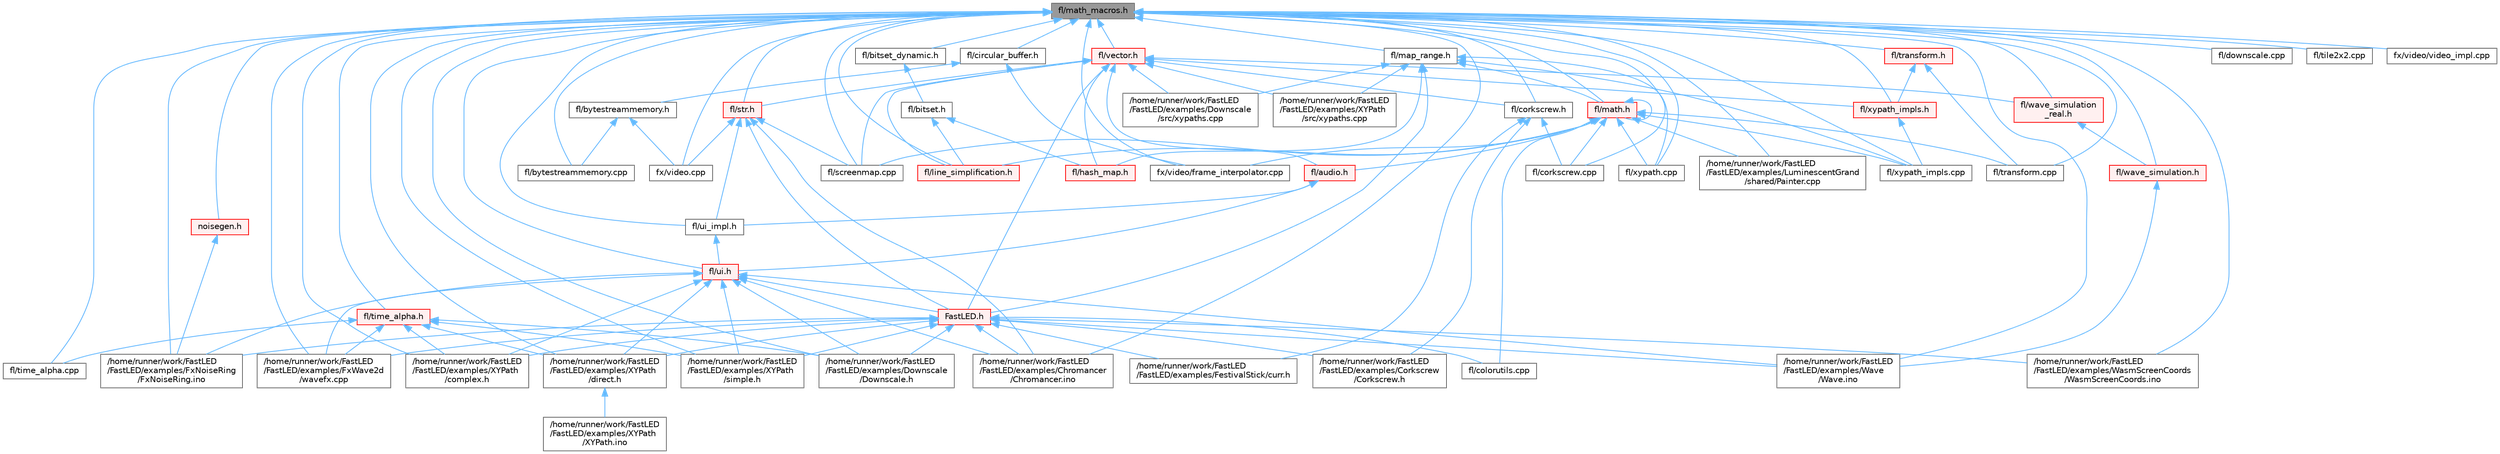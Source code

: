 digraph "fl/math_macros.h"
{
 // INTERACTIVE_SVG=YES
 // LATEX_PDF_SIZE
  bgcolor="transparent";
  edge [fontname=Helvetica,fontsize=10,labelfontname=Helvetica,labelfontsize=10];
  node [fontname=Helvetica,fontsize=10,shape=box,height=0.2,width=0.4];
  Node1 [id="Node000001",label="fl/math_macros.h",height=0.2,width=0.4,color="gray40", fillcolor="grey60", style="filled", fontcolor="black",tooltip=" "];
  Node1 -> Node2 [id="edge1_Node000001_Node000002",dir="back",color="steelblue1",style="solid",tooltip=" "];
  Node2 [id="Node000002",label="/home/runner/work/FastLED\l/FastLED/examples/Chromancer\l/Chromancer.ino",height=0.2,width=0.4,color="grey40", fillcolor="white", style="filled",URL="$d1/ddb/_chromancer_8ino.html",tooltip=" "];
  Node1 -> Node3 [id="edge2_Node000001_Node000003",dir="back",color="steelblue1",style="solid",tooltip=" "];
  Node3 [id="Node000003",label="/home/runner/work/FastLED\l/FastLED/examples/Downscale\l/Downscale.h",height=0.2,width=0.4,color="grey40", fillcolor="white", style="filled",URL="$d6/d1a/examples_2_downscale_2downscale_8h.html",tooltip=" "];
  Node1 -> Node4 [id="edge3_Node000001_Node000004",dir="back",color="steelblue1",style="solid",tooltip=" "];
  Node4 [id="Node000004",label="/home/runner/work/FastLED\l/FastLED/examples/FxNoiseRing\l/FxNoiseRing.ino",height=0.2,width=0.4,color="grey40", fillcolor="white", style="filled",URL="$d3/dac/_fx_noise_ring_8ino.html",tooltip=" "];
  Node1 -> Node5 [id="edge4_Node000001_Node000005",dir="back",color="steelblue1",style="solid",tooltip=" "];
  Node5 [id="Node000005",label="/home/runner/work/FastLED\l/FastLED/examples/FxWave2d\l/wavefx.cpp",height=0.2,width=0.4,color="grey40", fillcolor="white", style="filled",URL="$d9/d29/wavefx_8cpp.html",tooltip=" "];
  Node1 -> Node6 [id="edge5_Node000001_Node000006",dir="back",color="steelblue1",style="solid",tooltip=" "];
  Node6 [id="Node000006",label="/home/runner/work/FastLED\l/FastLED/examples/LuminescentGrand\l/shared/Painter.cpp",height=0.2,width=0.4,color="grey40", fillcolor="white", style="filled",URL="$db/d33/_painter_8cpp.html",tooltip=" "];
  Node1 -> Node7 [id="edge6_Node000001_Node000007",dir="back",color="steelblue1",style="solid",tooltip=" "];
  Node7 [id="Node000007",label="/home/runner/work/FastLED\l/FastLED/examples/WasmScreenCoords\l/WasmScreenCoords.ino",height=0.2,width=0.4,color="grey40", fillcolor="white", style="filled",URL="$dc/d4d/_wasm_screen_coords_8ino.html",tooltip="Simple test for screen coordinates in the web compiled version of FastLED."];
  Node1 -> Node8 [id="edge7_Node000001_Node000008",dir="back",color="steelblue1",style="solid",tooltip=" "];
  Node8 [id="Node000008",label="/home/runner/work/FastLED\l/FastLED/examples/Wave\l/Wave.ino",height=0.2,width=0.4,color="grey40", fillcolor="white", style="filled",URL="$d1/d16/_wave_8ino.html",tooltip=" "];
  Node1 -> Node9 [id="edge8_Node000001_Node000009",dir="back",color="steelblue1",style="solid",tooltip=" "];
  Node9 [id="Node000009",label="/home/runner/work/FastLED\l/FastLED/examples/XYPath\l/complex.h",height=0.2,width=0.4,color="grey40", fillcolor="white", style="filled",URL="$d7/d3b/complex_8h.html",tooltip=" "];
  Node1 -> Node10 [id="edge9_Node000001_Node000010",dir="back",color="steelblue1",style="solid",tooltip=" "];
  Node10 [id="Node000010",label="/home/runner/work/FastLED\l/FastLED/examples/XYPath\l/direct.h",height=0.2,width=0.4,color="grey40", fillcolor="white", style="filled",URL="$d6/daf/direct_8h.html",tooltip=" "];
  Node10 -> Node11 [id="edge10_Node000010_Node000011",dir="back",color="steelblue1",style="solid",tooltip=" "];
  Node11 [id="Node000011",label="/home/runner/work/FastLED\l/FastLED/examples/XYPath\l/XYPath.ino",height=0.2,width=0.4,color="grey40", fillcolor="white", style="filled",URL="$d2/d9c/_x_y_path_8ino.html",tooltip=" "];
  Node1 -> Node12 [id="edge11_Node000001_Node000012",dir="back",color="steelblue1",style="solid",tooltip=" "];
  Node12 [id="Node000012",label="/home/runner/work/FastLED\l/FastLED/examples/XYPath\l/simple.h",height=0.2,width=0.4,color="grey40", fillcolor="white", style="filled",URL="$d8/d14/simple_8h.html",tooltip=" "];
  Node1 -> Node13 [id="edge12_Node000001_Node000013",dir="back",color="steelblue1",style="solid",tooltip=" "];
  Node13 [id="Node000013",label="fl/bitset_dynamic.h",height=0.2,width=0.4,color="grey40", fillcolor="white", style="filled",URL="$de/d7a/bitset__dynamic_8h.html",tooltip=" "];
  Node13 -> Node14 [id="edge13_Node000013_Node000014",dir="back",color="steelblue1",style="solid",tooltip=" "];
  Node14 [id="Node000014",label="fl/bitset.h",height=0.2,width=0.4,color="grey40", fillcolor="white", style="filled",URL="$d1/d69/bitset_8h.html",tooltip=" "];
  Node14 -> Node15 [id="edge14_Node000014_Node000015",dir="back",color="steelblue1",style="solid",tooltip=" "];
  Node15 [id="Node000015",label="fl/hash_map.h",height=0.2,width=0.4,color="red", fillcolor="#FFF0F0", style="filled",URL="$d6/d13/hash__map_8h.html",tooltip=" "];
  Node14 -> Node31 [id="edge15_Node000014_Node000031",dir="back",color="steelblue1",style="solid",tooltip=" "];
  Node31 [id="Node000031",label="fl/line_simplification.h",height=0.2,width=0.4,color="red", fillcolor="#FFF0F0", style="filled",URL="$d8/da7/line__simplification_8h.html",tooltip=" "];
  Node1 -> Node33 [id="edge16_Node000001_Node000033",dir="back",color="steelblue1",style="solid",tooltip=" "];
  Node33 [id="Node000033",label="fl/bytestreammemory.cpp",height=0.2,width=0.4,color="grey40", fillcolor="white", style="filled",URL="$de/d95/bytestreammemory_8cpp.html",tooltip=" "];
  Node1 -> Node34 [id="edge17_Node000001_Node000034",dir="back",color="steelblue1",style="solid",tooltip=" "];
  Node34 [id="Node000034",label="fl/circular_buffer.h",height=0.2,width=0.4,color="grey40", fillcolor="white", style="filled",URL="$d9/d43/circular__buffer_8h.html",tooltip=" "];
  Node34 -> Node35 [id="edge18_Node000034_Node000035",dir="back",color="steelblue1",style="solid",tooltip=" "];
  Node35 [id="Node000035",label="fl/bytestreammemory.h",height=0.2,width=0.4,color="grey40", fillcolor="white", style="filled",URL="$d1/d24/bytestreammemory_8h.html",tooltip=" "];
  Node35 -> Node33 [id="edge19_Node000035_Node000033",dir="back",color="steelblue1",style="solid",tooltip=" "];
  Node35 -> Node36 [id="edge20_Node000035_Node000036",dir="back",color="steelblue1",style="solid",tooltip=" "];
  Node36 [id="Node000036",label="fx/video.cpp",height=0.2,width=0.4,color="grey40", fillcolor="white", style="filled",URL="$d0/d05/video_8cpp.html",tooltip=" "];
  Node34 -> Node37 [id="edge21_Node000034_Node000037",dir="back",color="steelblue1",style="solid",tooltip=" "];
  Node37 [id="Node000037",label="fx/video/frame_interpolator.cpp",height=0.2,width=0.4,color="grey40", fillcolor="white", style="filled",URL="$d5/da4/frame__interpolator_8cpp.html",tooltip=" "];
  Node1 -> Node38 [id="edge22_Node000001_Node000038",dir="back",color="steelblue1",style="solid",tooltip=" "];
  Node38 [id="Node000038",label="fl/corkscrew.cpp",height=0.2,width=0.4,color="grey40", fillcolor="white", style="filled",URL="$d3/d9b/corkscrew_8cpp.html",tooltip=" "];
  Node1 -> Node39 [id="edge23_Node000001_Node000039",dir="back",color="steelblue1",style="solid",tooltip=" "];
  Node39 [id="Node000039",label="fl/corkscrew.h",height=0.2,width=0.4,color="grey40", fillcolor="white", style="filled",URL="$d1/dd4/src_2fl_2corkscrew_8h.html",tooltip="Corkscrew projection utilities."];
  Node39 -> Node40 [id="edge24_Node000039_Node000040",dir="back",color="steelblue1",style="solid",tooltip=" "];
  Node40 [id="Node000040",label="/home/runner/work/FastLED\l/FastLED/examples/Corkscrew\l/Corkscrew.h",height=0.2,width=0.4,color="grey40", fillcolor="white", style="filled",URL="$df/d40/examples_2_corkscrew_2corkscrew_8h.html",tooltip=" "];
  Node39 -> Node41 [id="edge25_Node000039_Node000041",dir="back",color="steelblue1",style="solid",tooltip=" "];
  Node41 [id="Node000041",label="/home/runner/work/FastLED\l/FastLED/examples/FestivalStick/curr.h",height=0.2,width=0.4,color="grey40", fillcolor="white", style="filled",URL="$d4/d06/curr_8h.html",tooltip=" "];
  Node39 -> Node38 [id="edge26_Node000039_Node000038",dir="back",color="steelblue1",style="solid",tooltip=" "];
  Node1 -> Node42 [id="edge27_Node000001_Node000042",dir="back",color="steelblue1",style="solid",tooltip=" "];
  Node42 [id="Node000042",label="fl/downscale.cpp",height=0.2,width=0.4,color="grey40", fillcolor="white", style="filled",URL="$d8/df9/downscale_8cpp.html",tooltip=" "];
  Node1 -> Node31 [id="edge28_Node000001_Node000031",dir="back",color="steelblue1",style="solid",tooltip=" "];
  Node1 -> Node43 [id="edge29_Node000001_Node000043",dir="back",color="steelblue1",style="solid",tooltip=" "];
  Node43 [id="Node000043",label="fl/map_range.h",height=0.2,width=0.4,color="grey40", fillcolor="white", style="filled",URL="$d1/d47/map__range_8h.html",tooltip=" "];
  Node43 -> Node44 [id="edge30_Node000043_Node000044",dir="back",color="steelblue1",style="solid",tooltip=" "];
  Node44 [id="Node000044",label="/home/runner/work/FastLED\l/FastLED/examples/Downscale\l/src/xypaths.cpp",height=0.2,width=0.4,color="grey40", fillcolor="white", style="filled",URL="$dd/d96/_downscale_2src_2xypaths_8cpp.html",tooltip=" "];
  Node43 -> Node45 [id="edge31_Node000043_Node000045",dir="back",color="steelblue1",style="solid",tooltip=" "];
  Node45 [id="Node000045",label="/home/runner/work/FastLED\l/FastLED/examples/XYPath\l/src/xypaths.cpp",height=0.2,width=0.4,color="grey40", fillcolor="white", style="filled",URL="$d8/d55/_x_y_path_2src_2xypaths_8cpp.html",tooltip=" "];
  Node43 -> Node46 [id="edge32_Node000043_Node000046",dir="back",color="steelblue1",style="solid",tooltip=" "];
  Node46 [id="Node000046",label="FastLED.h",height=0.2,width=0.4,color="red", fillcolor="#FFF0F0", style="filled",URL="$db/d97/_fast_l_e_d_8h.html",tooltip="central include file for FastLED, defines the CFastLED class/object"];
  Node46 -> Node2 [id="edge33_Node000046_Node000002",dir="back",color="steelblue1",style="solid",tooltip=" "];
  Node46 -> Node40 [id="edge34_Node000046_Node000040",dir="back",color="steelblue1",style="solid",tooltip=" "];
  Node46 -> Node3 [id="edge35_Node000046_Node000003",dir="back",color="steelblue1",style="solid",tooltip=" "];
  Node46 -> Node41 [id="edge36_Node000046_Node000041",dir="back",color="steelblue1",style="solid",tooltip=" "];
  Node46 -> Node4 [id="edge37_Node000046_Node000004",dir="back",color="steelblue1",style="solid",tooltip=" "];
  Node46 -> Node5 [id="edge38_Node000046_Node000005",dir="back",color="steelblue1",style="solid",tooltip=" "];
  Node46 -> Node7 [id="edge39_Node000046_Node000007",dir="back",color="steelblue1",style="solid",tooltip=" "];
  Node46 -> Node8 [id="edge40_Node000046_Node000008",dir="back",color="steelblue1",style="solid",tooltip=" "];
  Node46 -> Node9 [id="edge41_Node000046_Node000009",dir="back",color="steelblue1",style="solid",tooltip=" "];
  Node46 -> Node10 [id="edge42_Node000046_Node000010",dir="back",color="steelblue1",style="solid",tooltip=" "];
  Node46 -> Node12 [id="edge43_Node000046_Node000012",dir="back",color="steelblue1",style="solid",tooltip=" "];
  Node46 -> Node134 [id="edge44_Node000046_Node000134",dir="back",color="steelblue1",style="solid",tooltip=" "];
  Node134 [id="Node000134",label="fl/colorutils.cpp",height=0.2,width=0.4,color="grey40", fillcolor="white", style="filled",URL="$da/d2d/colorutils_8cpp.html",tooltip="Misc utility functions for palettes, blending, and more."];
  Node43 -> Node15 [id="edge45_Node000043_Node000015",dir="back",color="steelblue1",style="solid",tooltip=" "];
  Node43 -> Node169 [id="edge46_Node000043_Node000169",dir="back",color="steelblue1",style="solid",tooltip=" "];
  Node169 [id="Node000169",label="fl/math.h",height=0.2,width=0.4,color="red", fillcolor="#FFF0F0", style="filled",URL="$df/db1/math_8h.html",tooltip=" "];
  Node169 -> Node6 [id="edge47_Node000169_Node000006",dir="back",color="steelblue1",style="solid",tooltip=" "];
  Node169 -> Node170 [id="edge48_Node000169_Node000170",dir="back",color="steelblue1",style="solid",tooltip=" "];
  Node170 [id="Node000170",label="fl/audio.h",height=0.2,width=0.4,color="red", fillcolor="#FFF0F0", style="filled",URL="$da/d09/audio_8h.html",tooltip=" "];
  Node170 -> Node172 [id="edge49_Node000170_Node000172",dir="back",color="steelblue1",style="solid",tooltip=" "];
  Node172 [id="Node000172",label="fl/ui.h",height=0.2,width=0.4,color="red", fillcolor="#FFF0F0", style="filled",URL="$d9/d3b/ui_8h.html",tooltip=" "];
  Node172 -> Node2 [id="edge50_Node000172_Node000002",dir="back",color="steelblue1",style="solid",tooltip=" "];
  Node172 -> Node3 [id="edge51_Node000172_Node000003",dir="back",color="steelblue1",style="solid",tooltip=" "];
  Node172 -> Node4 [id="edge52_Node000172_Node000004",dir="back",color="steelblue1",style="solid",tooltip=" "];
  Node172 -> Node5 [id="edge53_Node000172_Node000005",dir="back",color="steelblue1",style="solid",tooltip=" "];
  Node172 -> Node8 [id="edge54_Node000172_Node000008",dir="back",color="steelblue1",style="solid",tooltip=" "];
  Node172 -> Node9 [id="edge55_Node000172_Node000009",dir="back",color="steelblue1",style="solid",tooltip=" "];
  Node172 -> Node10 [id="edge56_Node000172_Node000010",dir="back",color="steelblue1",style="solid",tooltip=" "];
  Node172 -> Node12 [id="edge57_Node000172_Node000012",dir="back",color="steelblue1",style="solid",tooltip=" "];
  Node172 -> Node46 [id="edge58_Node000172_Node000046",dir="back",color="steelblue1",style="solid",tooltip=" "];
  Node170 -> Node181 [id="edge59_Node000170_Node000181",dir="back",color="steelblue1",style="solid",tooltip=" "];
  Node181 [id="Node000181",label="fl/ui_impl.h",height=0.2,width=0.4,color="grey40", fillcolor="white", style="filled",URL="$d6/dc0/ui__impl_8h.html",tooltip=" "];
  Node181 -> Node172 [id="edge60_Node000181_Node000172",dir="back",color="steelblue1",style="solid",tooltip=" "];
  Node169 -> Node134 [id="edge61_Node000169_Node000134",dir="back",color="steelblue1",style="solid",tooltip=" "];
  Node169 -> Node38 [id="edge62_Node000169_Node000038",dir="back",color="steelblue1",style="solid",tooltip=" "];
  Node169 -> Node31 [id="edge63_Node000169_Node000031",dir="back",color="steelblue1",style="solid",tooltip=" "];
  Node169 -> Node169 [id="edge64_Node000169_Node000169",dir="back",color="steelblue1",style="solid",tooltip=" "];
  Node169 -> Node190 [id="edge65_Node000169_Node000190",dir="back",color="steelblue1",style="solid",tooltip=" "];
  Node190 [id="Node000190",label="fl/screenmap.cpp",height=0.2,width=0.4,color="grey40", fillcolor="white", style="filled",URL="$d9/d6f/screenmap_8cpp.html",tooltip=" "];
  Node169 -> Node192 [id="edge66_Node000169_Node000192",dir="back",color="steelblue1",style="solid",tooltip=" "];
  Node192 [id="Node000192",label="fl/transform.cpp",height=0.2,width=0.4,color="grey40", fillcolor="white", style="filled",URL="$d8/d8c/transform_8cpp.html",tooltip=" "];
  Node169 -> Node28 [id="edge67_Node000169_Node000028",dir="back",color="steelblue1",style="solid",tooltip=" "];
  Node28 [id="Node000028",label="fl/xypath.cpp",height=0.2,width=0.4,color="grey40", fillcolor="white", style="filled",URL="$d4/d78/xypath_8cpp.html",tooltip=" "];
  Node169 -> Node29 [id="edge68_Node000169_Node000029",dir="back",color="steelblue1",style="solid",tooltip=" "];
  Node29 [id="Node000029",label="fl/xypath_impls.cpp",height=0.2,width=0.4,color="grey40", fillcolor="white", style="filled",URL="$d4/db1/xypath__impls_8cpp.html",tooltip=" "];
  Node169 -> Node37 [id="edge69_Node000169_Node000037",dir="back",color="steelblue1",style="solid",tooltip=" "];
  Node43 -> Node28 [id="edge70_Node000043_Node000028",dir="back",color="steelblue1",style="solid",tooltip=" "];
  Node43 -> Node29 [id="edge71_Node000043_Node000029",dir="back",color="steelblue1",style="solid",tooltip=" "];
  Node1 -> Node169 [id="edge72_Node000001_Node000169",dir="back",color="steelblue1",style="solid",tooltip=" "];
  Node1 -> Node190 [id="edge73_Node000001_Node000190",dir="back",color="steelblue1",style="solid",tooltip=" "];
  Node1 -> Node245 [id="edge74_Node000001_Node000245",dir="back",color="steelblue1",style="solid",tooltip=" "];
  Node245 [id="Node000245",label="fl/str.h",height=0.2,width=0.4,color="red", fillcolor="#FFF0F0", style="filled",URL="$d1/d93/str_8h.html",tooltip=" "];
  Node245 -> Node2 [id="edge75_Node000245_Node000002",dir="back",color="steelblue1",style="solid",tooltip=" "];
  Node245 -> Node46 [id="edge76_Node000245_Node000046",dir="back",color="steelblue1",style="solid",tooltip=" "];
  Node245 -> Node190 [id="edge77_Node000245_Node000190",dir="back",color="steelblue1",style="solid",tooltip=" "];
  Node245 -> Node181 [id="edge78_Node000245_Node000181",dir="back",color="steelblue1",style="solid",tooltip=" "];
  Node245 -> Node36 [id="edge79_Node000245_Node000036",dir="back",color="steelblue1",style="solid",tooltip=" "];
  Node1 -> Node27 [id="edge80_Node000001_Node000027",dir="back",color="steelblue1",style="solid",tooltip=" "];
  Node27 [id="Node000027",label="fl/tile2x2.cpp",height=0.2,width=0.4,color="grey40", fillcolor="white", style="filled",URL="$db/d15/tile2x2_8cpp.html",tooltip=" "];
  Node1 -> Node283 [id="edge81_Node000001_Node000283",dir="back",color="steelblue1",style="solid",tooltip=" "];
  Node283 [id="Node000283",label="fl/time_alpha.cpp",height=0.2,width=0.4,color="grey40", fillcolor="white", style="filled",URL="$d6/d07/time__alpha_8cpp.html",tooltip=" "];
  Node1 -> Node284 [id="edge82_Node000001_Node000284",dir="back",color="steelblue1",style="solid",tooltip=" "];
  Node284 [id="Node000284",label="fl/time_alpha.h",height=0.2,width=0.4,color="red", fillcolor="#FFF0F0", style="filled",URL="$d0/d87/time__alpha_8h.html",tooltip=" "];
  Node284 -> Node3 [id="edge83_Node000284_Node000003",dir="back",color="steelblue1",style="solid",tooltip=" "];
  Node284 -> Node5 [id="edge84_Node000284_Node000005",dir="back",color="steelblue1",style="solid",tooltip=" "];
  Node284 -> Node9 [id="edge85_Node000284_Node000009",dir="back",color="steelblue1",style="solid",tooltip=" "];
  Node284 -> Node10 [id="edge86_Node000284_Node000010",dir="back",color="steelblue1",style="solid",tooltip=" "];
  Node284 -> Node12 [id="edge87_Node000284_Node000012",dir="back",color="steelblue1",style="solid",tooltip=" "];
  Node284 -> Node283 [id="edge88_Node000284_Node000283",dir="back",color="steelblue1",style="solid",tooltip=" "];
  Node1 -> Node192 [id="edge89_Node000001_Node000192",dir="back",color="steelblue1",style="solid",tooltip=" "];
  Node1 -> Node193 [id="edge90_Node000001_Node000193",dir="back",color="steelblue1",style="solid",tooltip=" "];
  Node193 [id="Node000193",label="fl/transform.h",height=0.2,width=0.4,color="red", fillcolor="#FFF0F0", style="filled",URL="$d2/d80/transform_8h.html",tooltip=" "];
  Node193 -> Node192 [id="edge91_Node000193_Node000192",dir="back",color="steelblue1",style="solid",tooltip=" "];
  Node193 -> Node198 [id="edge92_Node000193_Node000198",dir="back",color="steelblue1",style="solid",tooltip=" "];
  Node198 [id="Node000198",label="fl/xypath_impls.h",height=0.2,width=0.4,color="red", fillcolor="#FFF0F0", style="filled",URL="$d8/d5f/xypath__impls_8h.html",tooltip=" "];
  Node198 -> Node29 [id="edge93_Node000198_Node000029",dir="back",color="steelblue1",style="solid",tooltip=" "];
  Node1 -> Node172 [id="edge94_Node000001_Node000172",dir="back",color="steelblue1",style="solid",tooltip=" "];
  Node1 -> Node181 [id="edge95_Node000001_Node000181",dir="back",color="steelblue1",style="solid",tooltip=" "];
  Node1 -> Node261 [id="edge96_Node000001_Node000261",dir="back",color="steelblue1",style="solid",tooltip=" "];
  Node261 [id="Node000261",label="fl/vector.h",height=0.2,width=0.4,color="red", fillcolor="#FFF0F0", style="filled",URL="$d6/d68/vector_8h.html",tooltip=" "];
  Node261 -> Node44 [id="edge97_Node000261_Node000044",dir="back",color="steelblue1",style="solid",tooltip=" "];
  Node261 -> Node45 [id="edge98_Node000261_Node000045",dir="back",color="steelblue1",style="solid",tooltip=" "];
  Node261 -> Node46 [id="edge99_Node000261_Node000046",dir="back",color="steelblue1",style="solid",tooltip=" "];
  Node261 -> Node170 [id="edge100_Node000261_Node000170",dir="back",color="steelblue1",style="solid",tooltip=" "];
  Node261 -> Node39 [id="edge101_Node000261_Node000039",dir="back",color="steelblue1",style="solid",tooltip=" "];
  Node261 -> Node15 [id="edge102_Node000261_Node000015",dir="back",color="steelblue1",style="solid",tooltip=" "];
  Node261 -> Node31 [id="edge103_Node000261_Node000031",dir="back",color="steelblue1",style="solid",tooltip=" "];
  Node261 -> Node190 [id="edge104_Node000261_Node000190",dir="back",color="steelblue1",style="solid",tooltip=" "];
  Node261 -> Node245 [id="edge105_Node000261_Node000245",dir="back",color="steelblue1",style="solid",tooltip=" "];
  Node261 -> Node222 [id="edge106_Node000261_Node000222",dir="back",color="steelblue1",style="solid",tooltip=" "];
  Node222 [id="Node000222",label="fl/wave_simulation\l_real.h",height=0.2,width=0.4,color="red", fillcolor="#FFF0F0", style="filled",URL="$dd/d8e/wave__simulation__real_8h.html",tooltip=" "];
  Node222 -> Node220 [id="edge107_Node000222_Node000220",dir="back",color="steelblue1",style="solid",tooltip=" "];
  Node220 [id="Node000220",label="fl/wave_simulation.h",height=0.2,width=0.4,color="red", fillcolor="#FFF0F0", style="filled",URL="$dc/d36/wave__simulation_8h.html",tooltip=" "];
  Node220 -> Node8 [id="edge108_Node000220_Node000008",dir="back",color="steelblue1",style="solid",tooltip=" "];
  Node261 -> Node198 [id="edge109_Node000261_Node000198",dir="back",color="steelblue1",style="solid",tooltip=" "];
  Node1 -> Node220 [id="edge110_Node000001_Node000220",dir="back",color="steelblue1",style="solid",tooltip=" "];
  Node1 -> Node222 [id="edge111_Node000001_Node000222",dir="back",color="steelblue1",style="solid",tooltip=" "];
  Node1 -> Node28 [id="edge112_Node000001_Node000028",dir="back",color="steelblue1",style="solid",tooltip=" "];
  Node1 -> Node29 [id="edge113_Node000001_Node000029",dir="back",color="steelblue1",style="solid",tooltip=" "];
  Node1 -> Node198 [id="edge114_Node000001_Node000198",dir="back",color="steelblue1",style="solid",tooltip=" "];
  Node1 -> Node36 [id="edge115_Node000001_Node000036",dir="back",color="steelblue1",style="solid",tooltip=" "];
  Node1 -> Node37 [id="edge116_Node000001_Node000037",dir="back",color="steelblue1",style="solid",tooltip=" "];
  Node1 -> Node231 [id="edge117_Node000001_Node000231",dir="back",color="steelblue1",style="solid",tooltip=" "];
  Node231 [id="Node000231",label="fx/video/video_impl.cpp",height=0.2,width=0.4,color="grey40", fillcolor="white", style="filled",URL="$d0/d7f/video__impl_8cpp.html",tooltip=" "];
  Node1 -> Node287 [id="edge118_Node000001_Node000287",dir="back",color="steelblue1",style="solid",tooltip=" "];
  Node287 [id="Node000287",label="noisegen.h",height=0.2,width=0.4,color="red", fillcolor="#FFF0F0", style="filled",URL="$d8/d10/noisegen_8h.html",tooltip="Noise generation classes."];
  Node287 -> Node4 [id="edge119_Node000287_Node000004",dir="back",color="steelblue1",style="solid",tooltip=" "];
}
